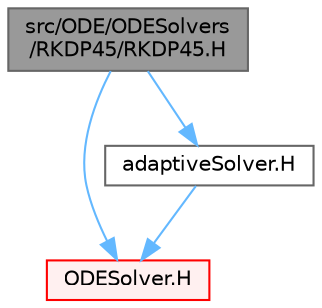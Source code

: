 digraph "src/ODE/ODESolvers/RKDP45/RKDP45.H"
{
 // LATEX_PDF_SIZE
  bgcolor="transparent";
  edge [fontname=Helvetica,fontsize=10,labelfontname=Helvetica,labelfontsize=10];
  node [fontname=Helvetica,fontsize=10,shape=box,height=0.2,width=0.4];
  Node1 [id="Node000001",label="src/ODE/ODESolvers\l/RKDP45/RKDP45.H",height=0.2,width=0.4,color="gray40", fillcolor="grey60", style="filled", fontcolor="black",tooltip=" "];
  Node1 -> Node2 [id="edge1_Node000001_Node000002",color="steelblue1",style="solid",tooltip=" "];
  Node2 [id="Node000002",label="ODESolver.H",height=0.2,width=0.4,color="red", fillcolor="#FFF0F0", style="filled",URL="$ODESolver_8H.html",tooltip=" "];
  Node1 -> Node186 [id="edge2_Node000001_Node000186",color="steelblue1",style="solid",tooltip=" "];
  Node186 [id="Node000186",label="adaptiveSolver.H",height=0.2,width=0.4,color="grey40", fillcolor="white", style="filled",URL="$adaptiveSolver_8H.html",tooltip=" "];
  Node186 -> Node2 [id="edge3_Node000186_Node000002",color="steelblue1",style="solid",tooltip=" "];
}
